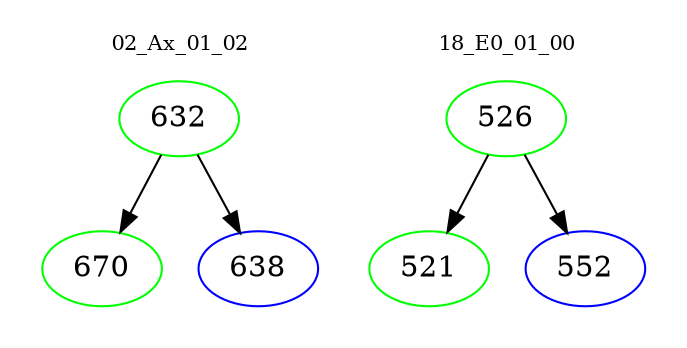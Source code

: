 digraph{
subgraph cluster_0 {
color = white
label = "02_Ax_01_02";
fontsize=10;
T0_632 [label="632", color="green"]
T0_632 -> T0_670 [color="black"]
T0_670 [label="670", color="green"]
T0_632 -> T0_638 [color="black"]
T0_638 [label="638", color="blue"]
}
subgraph cluster_1 {
color = white
label = "18_E0_01_00";
fontsize=10;
T1_526 [label="526", color="green"]
T1_526 -> T1_521 [color="black"]
T1_521 [label="521", color="green"]
T1_526 -> T1_552 [color="black"]
T1_552 [label="552", color="blue"]
}
}
